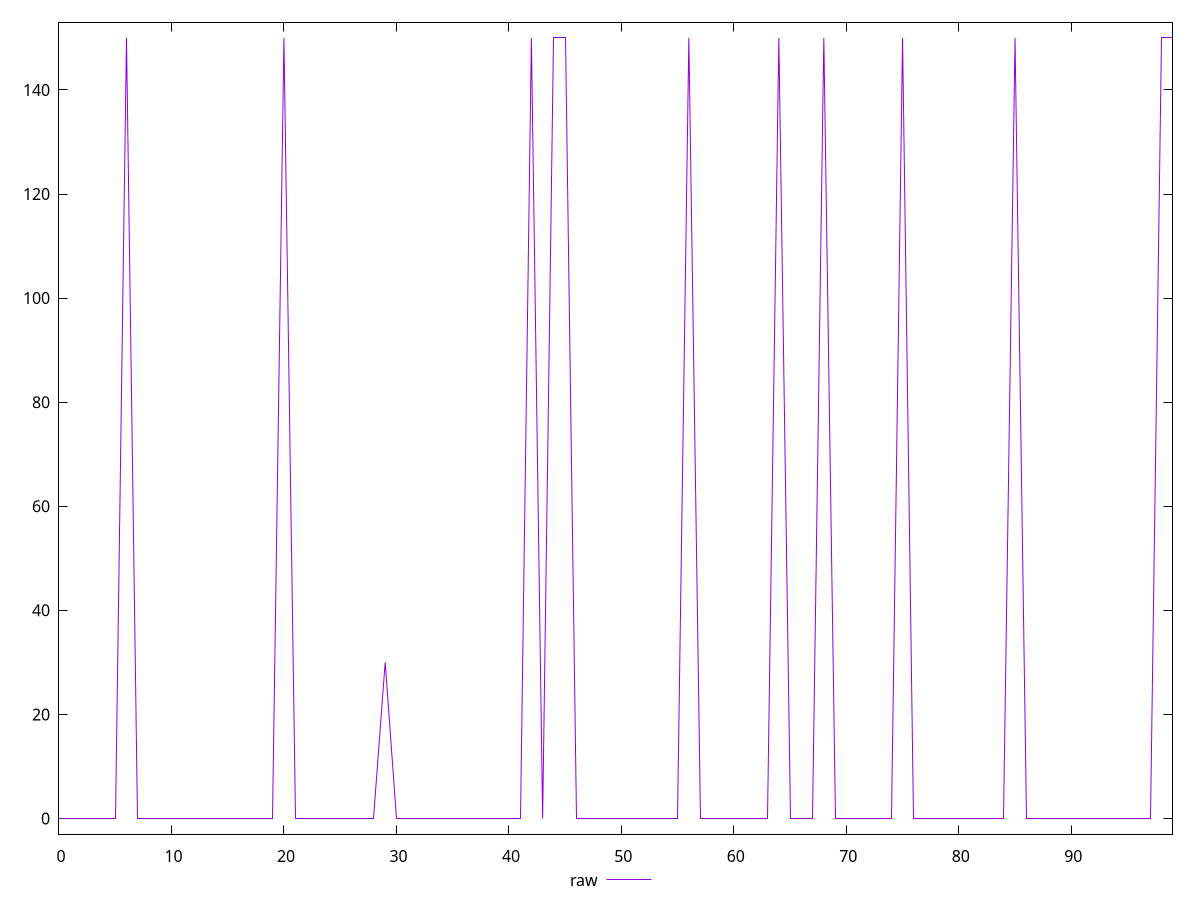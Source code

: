 reset

$raw <<EOF
0 0
1 0
2 0
3 0
4 0
5 0
6 150
7 0
8 0
9 0
10 0
11 0
12 0
13 0
14 0
15 0
16 0
17 0
18 0
19 0
20 150
21 0
22 0
23 0
24 0
25 0
26 0
27 0
28 0
29 30
30 0
31 0
32 0
33 0
34 0
35 0
36 0
37 0
38 0
39 0
40 0
41 0
42 150
43 0
44 150
45 150
46 0
47 0
48 0
49 0
50 0
51 0
52 0
53 0
54 0
55 0
56 150
57 0
58 0
59 0
60 0
61 0
62 0
63 0
64 150
65 0
66 0
67 0
68 150
69 0
70 0
71 0
72 0
73 0
74 0
75 150
76 0
77 0
78 0
79 0
80 0
81 0
82 0
83 0
84 0
85 150
86 0
87 0
88 0
89 0
90 0
91 0
92 0
93 0
94 0
95 0
96 0
97 0
98 150
99 150
EOF

set key outside below
set xrange [0:99]
set yrange [-3:153]
set trange [-3:153]
set terminal svg size 640, 500 enhanced background rgb 'white'
set output "report_00026_2021-02-22T21:38:55.199Z/unminified-javascript/samples/pages+cached/raw/values.svg"

plot $raw title "raw" with line

reset
